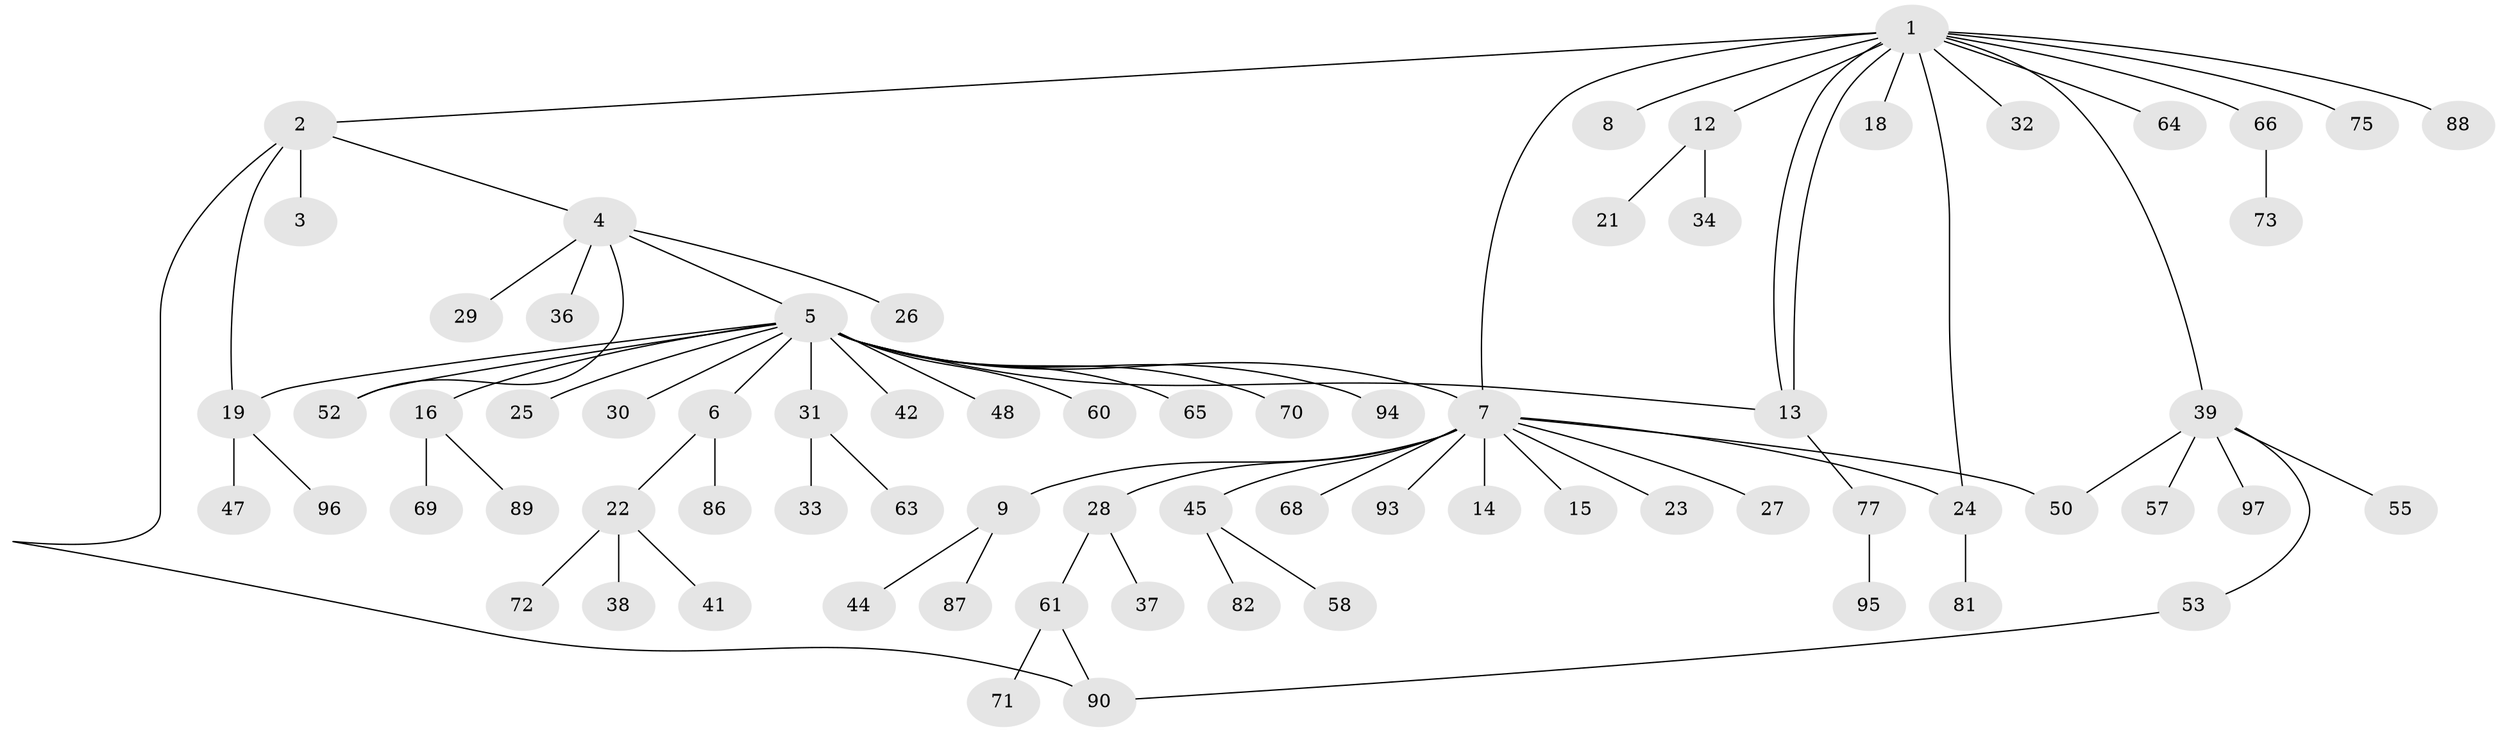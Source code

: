 // Generated by graph-tools (version 1.1) at 2025/51/02/27/25 19:51:58]
// undirected, 72 vertices, 80 edges
graph export_dot {
graph [start="1"]
  node [color=gray90,style=filled];
  1 [super="+98"];
  2 [super="+67"];
  3;
  4 [super="+49"];
  5 [super="+20"];
  6 [super="+51"];
  7 [super="+10"];
  8 [super="+35"];
  9 [super="+11"];
  12 [super="+17"];
  13;
  14;
  15;
  16 [super="+78"];
  18;
  19 [super="+46"];
  21 [super="+91"];
  22 [super="+59"];
  23;
  24 [super="+74"];
  25 [super="+84"];
  26 [super="+43"];
  27;
  28 [super="+56"];
  29;
  30;
  31;
  32;
  33 [super="+62"];
  34;
  36;
  37 [super="+85"];
  38;
  39 [super="+40"];
  41;
  42;
  44;
  45 [super="+54"];
  47;
  48;
  50;
  52;
  53 [super="+76"];
  55;
  57;
  58;
  60;
  61 [super="+79"];
  63;
  64;
  65;
  66;
  68;
  69;
  70;
  71;
  72;
  73;
  75 [super="+83"];
  77 [super="+80"];
  81;
  82;
  86;
  87 [super="+99"];
  88;
  89;
  90 [super="+92"];
  93;
  94;
  95;
  96;
  97;
  1 -- 2;
  1 -- 8;
  1 -- 12;
  1 -- 13;
  1 -- 13;
  1 -- 18;
  1 -- 24;
  1 -- 32;
  1 -- 39;
  1 -- 64;
  1 -- 66;
  1 -- 75;
  1 -- 88;
  1 -- 7;
  2 -- 3;
  2 -- 4;
  2 -- 90;
  2 -- 19;
  4 -- 5;
  4 -- 26;
  4 -- 29;
  4 -- 36;
  4 -- 52;
  5 -- 6;
  5 -- 7;
  5 -- 13;
  5 -- 16;
  5 -- 19;
  5 -- 25;
  5 -- 30;
  5 -- 31;
  5 -- 42;
  5 -- 48;
  5 -- 52;
  5 -- 60;
  5 -- 65;
  5 -- 70;
  5 -- 94;
  6 -- 22;
  6 -- 86;
  7 -- 9;
  7 -- 27;
  7 -- 28;
  7 -- 45;
  7 -- 50;
  7 -- 68;
  7 -- 23;
  7 -- 93;
  7 -- 14;
  7 -- 15;
  7 -- 24;
  9 -- 44;
  9 -- 87;
  12 -- 21;
  12 -- 34;
  13 -- 77;
  16 -- 69;
  16 -- 89;
  19 -- 96;
  19 -- 47;
  22 -- 38;
  22 -- 41;
  22 -- 72;
  24 -- 81;
  28 -- 37;
  28 -- 61;
  31 -- 33;
  31 -- 63;
  39 -- 50;
  39 -- 55;
  39 -- 57;
  39 -- 53;
  39 -- 97;
  45 -- 82;
  45 -- 58;
  53 -- 90;
  61 -- 71;
  61 -- 90;
  66 -- 73;
  77 -- 95;
}
